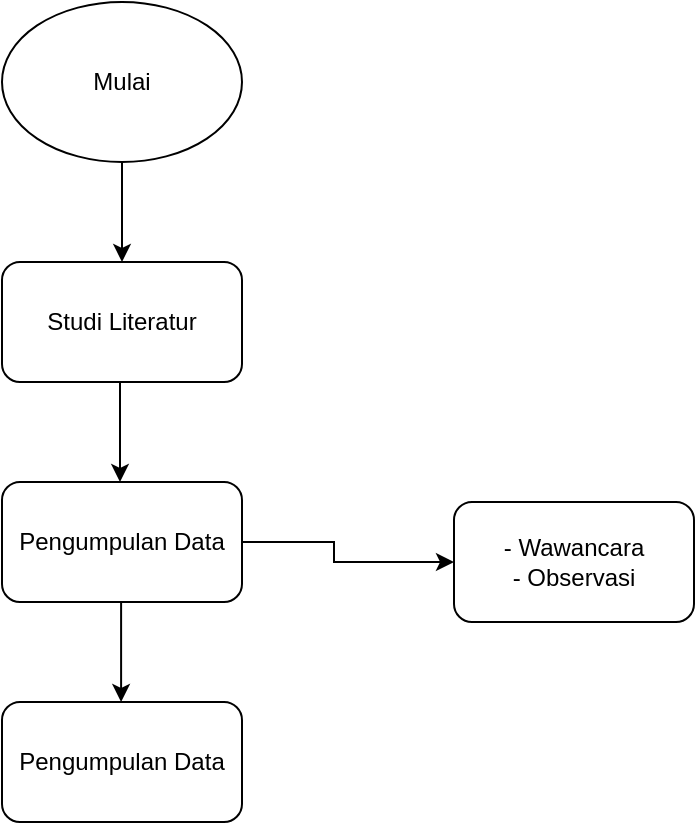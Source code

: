 <mxfile version="24.0.7" type="github">
  <diagram name="Halaman-1" id="v_f0oIieX6nZbfierRjr">
    <mxGraphModel dx="1222" dy="725" grid="1" gridSize="10" guides="1" tooltips="1" connect="1" arrows="1" fold="1" page="1" pageScale="1" pageWidth="827" pageHeight="1169" math="0" shadow="0">
      <root>
        <mxCell id="0" />
        <mxCell id="1" parent="0" />
        <mxCell id="xL1-Z52I6kfTr1i_h-am-1" value="Mulai" style="ellipse;whiteSpace=wrap;html=1;" vertex="1" parent="1">
          <mxGeometry x="354" y="60" width="120" height="80" as="geometry" />
        </mxCell>
        <mxCell id="xL1-Z52I6kfTr1i_h-am-2" value="Pengumpulan Data" style="rounded=1;whiteSpace=wrap;html=1;" vertex="1" parent="1">
          <mxGeometry x="354" y="300" width="120" height="60" as="geometry" />
        </mxCell>
        <mxCell id="xL1-Z52I6kfTr1i_h-am-3" value="" style="endArrow=classic;html=1;rounded=0;" edge="1" parent="1">
          <mxGeometry width="50" height="50" relative="1" as="geometry">
            <mxPoint x="414" y="140" as="sourcePoint" />
            <mxPoint x="414" y="190" as="targetPoint" />
          </mxGeometry>
        </mxCell>
        <mxCell id="xL1-Z52I6kfTr1i_h-am-4" value="Studi Literatur" style="rounded=1;whiteSpace=wrap;html=1;" vertex="1" parent="1">
          <mxGeometry x="354" y="190" width="120" height="60" as="geometry" />
        </mxCell>
        <mxCell id="xL1-Z52I6kfTr1i_h-am-5" value="" style="endArrow=classic;html=1;rounded=0;" edge="1" parent="1">
          <mxGeometry width="50" height="50" relative="1" as="geometry">
            <mxPoint x="413" y="250" as="sourcePoint" />
            <mxPoint x="413" y="300" as="targetPoint" />
          </mxGeometry>
        </mxCell>
        <mxCell id="xL1-Z52I6kfTr1i_h-am-6" value="- Wawancara&lt;div&gt;- Observasi&lt;/div&gt;" style="rounded=1;whiteSpace=wrap;html=1;align=center;" vertex="1" parent="1">
          <mxGeometry x="580" y="310" width="120" height="60" as="geometry" />
        </mxCell>
        <mxCell id="xL1-Z52I6kfTr1i_h-am-9" value="" style="endArrow=classic;html=1;rounded=0;exitX=1;exitY=0.5;exitDx=0;exitDy=0;entryX=0;entryY=0.5;entryDx=0;entryDy=0;" edge="1" parent="1" source="xL1-Z52I6kfTr1i_h-am-2" target="xL1-Z52I6kfTr1i_h-am-6">
          <mxGeometry width="50" height="50" relative="1" as="geometry">
            <mxPoint x="520" y="320" as="sourcePoint" />
            <mxPoint x="520" y="370" as="targetPoint" />
            <Array as="points">
              <mxPoint x="520" y="330" />
              <mxPoint x="520" y="340" />
            </Array>
          </mxGeometry>
        </mxCell>
        <mxCell id="xL1-Z52I6kfTr1i_h-am-11" value="Pengumpulan Data" style="rounded=1;whiteSpace=wrap;html=1;" vertex="1" parent="1">
          <mxGeometry x="354" y="410" width="120" height="60" as="geometry" />
        </mxCell>
        <mxCell id="xL1-Z52I6kfTr1i_h-am-12" value="" style="endArrow=classic;html=1;rounded=0;" edge="1" parent="1">
          <mxGeometry width="50" height="50" relative="1" as="geometry">
            <mxPoint x="413.55" y="360" as="sourcePoint" />
            <mxPoint x="413.55" y="410" as="targetPoint" />
          </mxGeometry>
        </mxCell>
      </root>
    </mxGraphModel>
  </diagram>
</mxfile>
